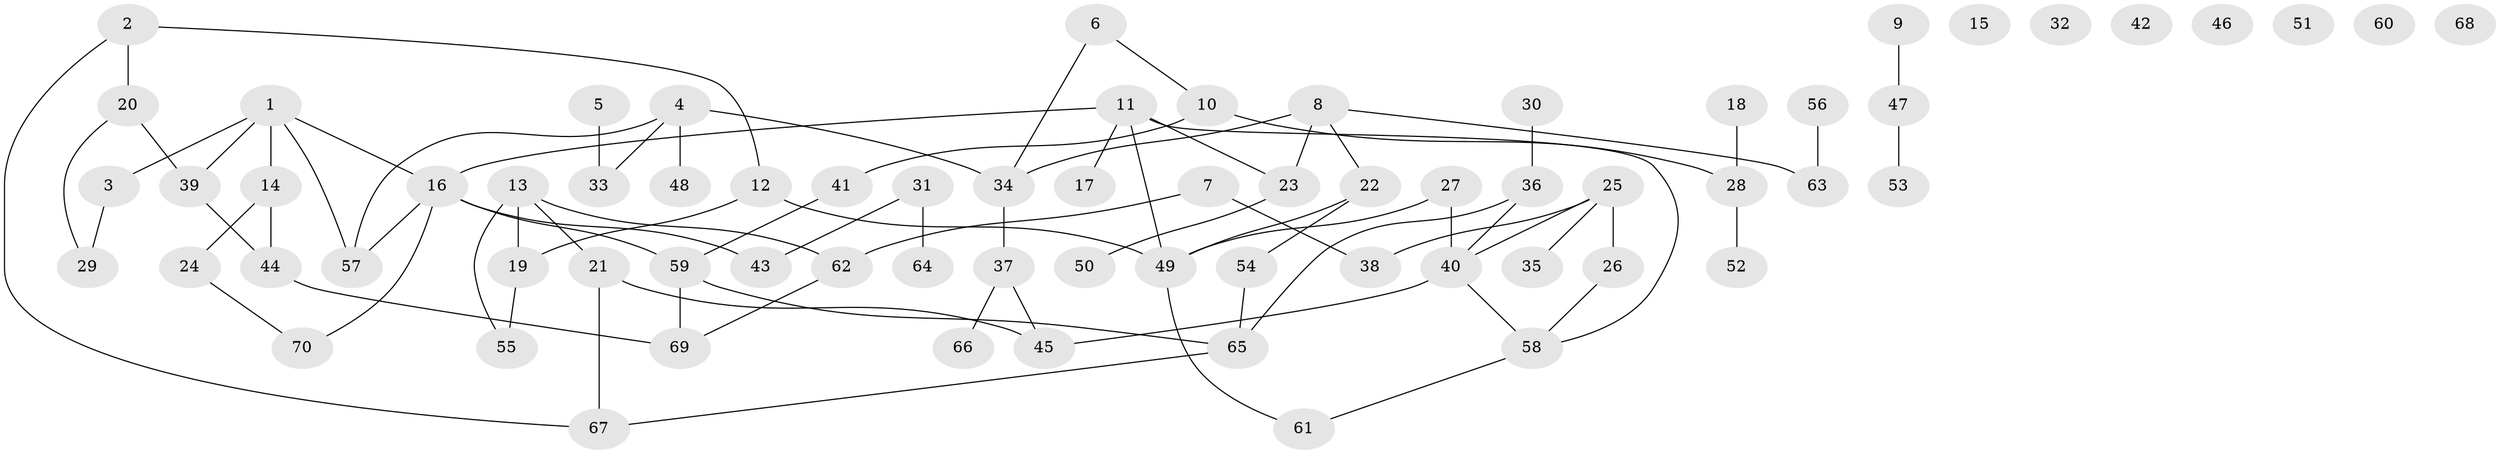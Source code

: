 // Generated by graph-tools (version 1.1) at 2025/40/03/09/25 04:40:49]
// undirected, 70 vertices, 82 edges
graph export_dot {
graph [start="1"]
  node [color=gray90,style=filled];
  1;
  2;
  3;
  4;
  5;
  6;
  7;
  8;
  9;
  10;
  11;
  12;
  13;
  14;
  15;
  16;
  17;
  18;
  19;
  20;
  21;
  22;
  23;
  24;
  25;
  26;
  27;
  28;
  29;
  30;
  31;
  32;
  33;
  34;
  35;
  36;
  37;
  38;
  39;
  40;
  41;
  42;
  43;
  44;
  45;
  46;
  47;
  48;
  49;
  50;
  51;
  52;
  53;
  54;
  55;
  56;
  57;
  58;
  59;
  60;
  61;
  62;
  63;
  64;
  65;
  66;
  67;
  68;
  69;
  70;
  1 -- 3;
  1 -- 14;
  1 -- 16;
  1 -- 39;
  1 -- 57;
  2 -- 12;
  2 -- 20;
  2 -- 67;
  3 -- 29;
  4 -- 33;
  4 -- 34;
  4 -- 48;
  4 -- 57;
  5 -- 33;
  6 -- 10;
  6 -- 34;
  7 -- 38;
  7 -- 62;
  8 -- 22;
  8 -- 23;
  8 -- 34;
  8 -- 63;
  9 -- 47;
  10 -- 28;
  10 -- 41;
  11 -- 16;
  11 -- 17;
  11 -- 23;
  11 -- 49;
  11 -- 58;
  12 -- 19;
  12 -- 49;
  13 -- 19;
  13 -- 21;
  13 -- 55;
  13 -- 62;
  14 -- 24;
  14 -- 44;
  16 -- 43;
  16 -- 57;
  16 -- 59;
  16 -- 70;
  18 -- 28;
  19 -- 55;
  20 -- 29;
  20 -- 39;
  21 -- 45;
  21 -- 67;
  22 -- 49;
  22 -- 54;
  23 -- 50;
  24 -- 70;
  25 -- 26;
  25 -- 35;
  25 -- 38;
  25 -- 40;
  26 -- 58;
  27 -- 40;
  27 -- 49;
  28 -- 52;
  30 -- 36;
  31 -- 43;
  31 -- 64;
  34 -- 37;
  36 -- 40;
  36 -- 65;
  37 -- 45;
  37 -- 66;
  39 -- 44;
  40 -- 45;
  40 -- 58;
  41 -- 59;
  44 -- 69;
  47 -- 53;
  49 -- 61;
  54 -- 65;
  56 -- 63;
  58 -- 61;
  59 -- 65;
  59 -- 69;
  62 -- 69;
  65 -- 67;
}
